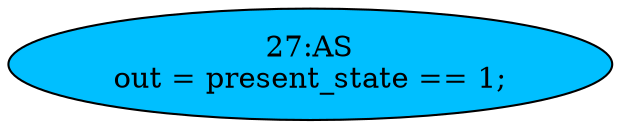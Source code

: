 strict digraph "" {
	node [label="\N"];
	"27:AS"	[ast="<pyverilog.vparser.ast.Assign object at 0x7fc0eeea87d0>",
		def_var="['out']",
		fillcolor=deepskyblue,
		label="27:AS
out = present_state == 1;",
		statements="[]",
		style=filled,
		typ=Assign,
		use_var="['present_state']"];
}
